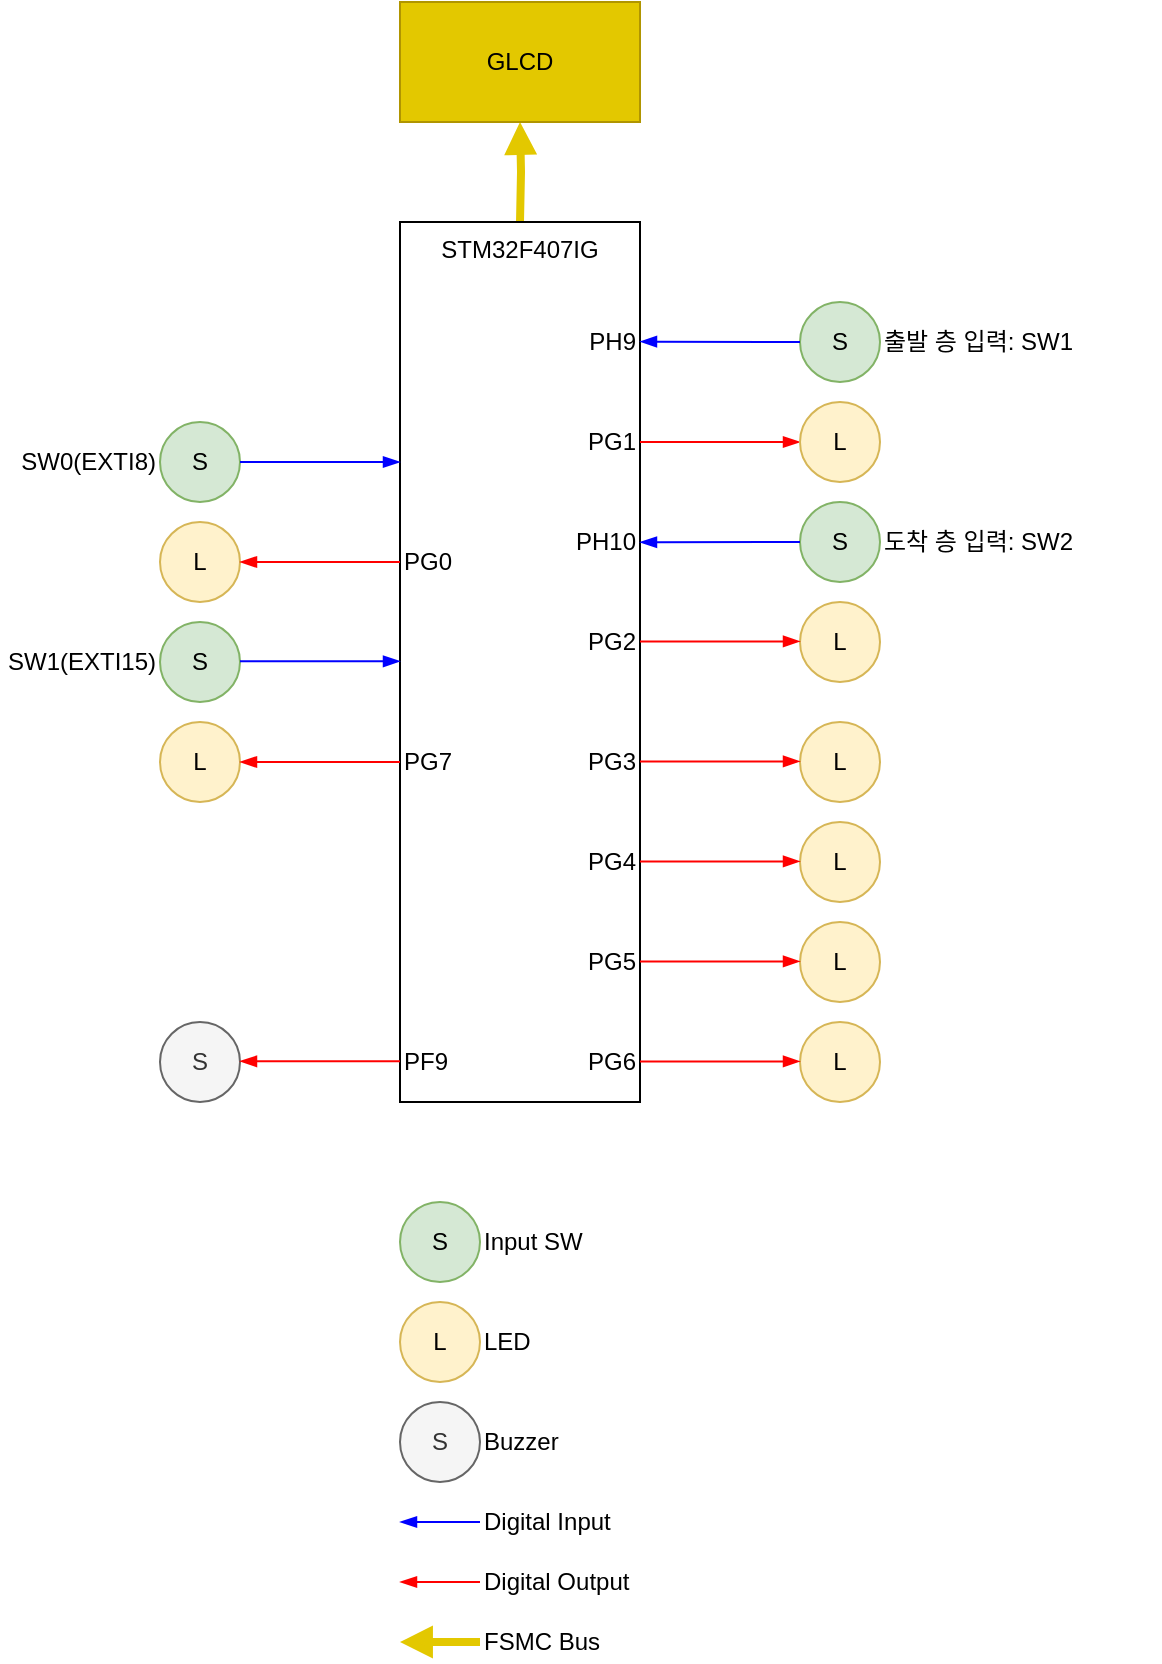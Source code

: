 <mxfile version="26.0.16">
  <diagram id="-JPf9DfIHobIiQGsJgct" name="페이지-1">
    <mxGraphModel dx="676" dy="1060" grid="0" gridSize="10" guides="1" tooltips="1" connect="1" arrows="1" fold="1" page="1" pageScale="1" pageWidth="827" pageHeight="1169" math="0" shadow="0">
      <root>
        <mxCell id="0" />
        <mxCell id="1" parent="0" />
        <mxCell id="bDIthSmuRQuSU5oMbq2F-1" value="" style="edgeStyle=orthogonalEdgeStyle;rounded=0;orthogonalLoop=1;jettySize=auto;html=1;fillColor=#e3c800;strokeColor=light-dark(#e3c800, #8d7600);strokeWidth=4;endArrow=block;endFill=1;" edge="1" parent="1" target="bDIthSmuRQuSU5oMbq2F-27">
          <mxGeometry relative="1" as="geometry">
            <mxPoint x="360" y="310" as="sourcePoint" />
          </mxGeometry>
        </mxCell>
        <mxCell id="bDIthSmuRQuSU5oMbq2F-27" value="GLCD" style="rounded=0;whiteSpace=wrap;html=1;fillColor=#e3c800;strokeColor=#B09500;fontColor=#000000;" vertex="1" parent="1">
          <mxGeometry x="300" y="200" width="120" height="60" as="geometry" />
        </mxCell>
        <mxCell id="bDIthSmuRQuSU5oMbq2F-65" value="STM32F407IG" style="rounded=0;whiteSpace=wrap;html=1;verticalAlign=top;" vertex="1" parent="1">
          <mxGeometry x="300" y="310" width="120" height="440" as="geometry" />
        </mxCell>
        <mxCell id="bDIthSmuRQuSU5oMbq2F-68" value="S" style="ellipse;whiteSpace=wrap;html=1;aspect=fixed;direction=south;fillColor=#d5e8d4;strokeColor=#82b366;" vertex="1" parent="1">
          <mxGeometry x="500" y="450" width="40" height="40" as="geometry" />
        </mxCell>
        <mxCell id="bDIthSmuRQuSU5oMbq2F-69" value="S" style="ellipse;whiteSpace=wrap;html=1;aspect=fixed;direction=south;fillColor=#d5e8d4;strokeColor=#82b366;" vertex="1" parent="1">
          <mxGeometry x="500" y="350" width="40" height="40" as="geometry" />
        </mxCell>
        <mxCell id="bDIthSmuRQuSU5oMbq2F-70" value="" style="endArrow=blockThin;html=1;rounded=0;exitX=0.5;exitY=1;exitDx=0;exitDy=0;endFill=1;strokeColor=#0000FF;entryX=1;entryY=0.045;entryDx=0;entryDy=0;entryPerimeter=0;" edge="1" parent="1" source="bDIthSmuRQuSU5oMbq2F-69">
          <mxGeometry width="50" height="50" relative="1" as="geometry">
            <mxPoint x="530" y="390" as="sourcePoint" />
            <mxPoint x="420.0" y="369.8" as="targetPoint" />
          </mxGeometry>
        </mxCell>
        <mxCell id="bDIthSmuRQuSU5oMbq2F-71" value="" style="endArrow=blockThin;html=1;rounded=0;exitX=0.5;exitY=1;exitDx=0;exitDy=0;endFill=1;strokeColor=#0000FF;entryX=1;entryY=0.273;entryDx=0;entryDy=0;entryPerimeter=0;" edge="1" parent="1" source="bDIthSmuRQuSU5oMbq2F-68">
          <mxGeometry width="50" height="50" relative="1" as="geometry">
            <mxPoint x="510" y="430" as="sourcePoint" />
            <mxPoint x="420.0" y="470.12" as="targetPoint" />
          </mxGeometry>
        </mxCell>
        <mxCell id="bDIthSmuRQuSU5oMbq2F-74" value="출발 층 입력: SW1" style="text;html=1;align=left;verticalAlign=middle;whiteSpace=wrap;rounded=0;" vertex="1" parent="1">
          <mxGeometry x="540" y="355" width="130" height="30" as="geometry" />
        </mxCell>
        <mxCell id="bDIthSmuRQuSU5oMbq2F-76" value="도착 층 입력: SW2" style="text;html=1;align=left;verticalAlign=middle;whiteSpace=wrap;rounded=0;" vertex="1" parent="1">
          <mxGeometry x="540" y="455" width="140" height="30" as="geometry" />
        </mxCell>
        <mxCell id="bDIthSmuRQuSU5oMbq2F-77" value="PG2" style="text;html=1;align=right;verticalAlign=middle;whiteSpace=wrap;rounded=0;" vertex="1" parent="1">
          <mxGeometry x="390" y="505" width="30" height="30" as="geometry" />
        </mxCell>
        <mxCell id="bDIthSmuRQuSU5oMbq2F-79" value="PG3" style="text;html=1;align=right;verticalAlign=middle;whiteSpace=wrap;rounded=0;" vertex="1" parent="1">
          <mxGeometry x="390" y="565" width="30" height="30" as="geometry" />
        </mxCell>
        <mxCell id="bDIthSmuRQuSU5oMbq2F-82" value="S" style="ellipse;whiteSpace=wrap;html=1;aspect=fixed;direction=south;fillColor=#d5e8d4;strokeColor=#82b366;" vertex="1" parent="1">
          <mxGeometry x="180" y="510" width="40" height="40" as="geometry" />
        </mxCell>
        <mxCell id="bDIthSmuRQuSU5oMbq2F-83" value="S" style="ellipse;whiteSpace=wrap;html=1;aspect=fixed;direction=south;fillColor=#d5e8d4;strokeColor=#82b366;" vertex="1" parent="1">
          <mxGeometry x="180" y="410" width="40" height="40" as="geometry" />
        </mxCell>
        <mxCell id="bDIthSmuRQuSU5oMbq2F-84" value="L" style="ellipse;whiteSpace=wrap;html=1;aspect=fixed;direction=south;fillColor=#fff2cc;strokeColor=#d6b656;" vertex="1" parent="1">
          <mxGeometry x="180" y="560" width="40" height="40" as="geometry" />
        </mxCell>
        <mxCell id="bDIthSmuRQuSU5oMbq2F-85" value="L" style="ellipse;whiteSpace=wrap;html=1;aspect=fixed;direction=south;fillColor=#fff2cc;strokeColor=#d6b656;" vertex="1" parent="1">
          <mxGeometry x="180" y="460" width="40" height="40" as="geometry" />
        </mxCell>
        <mxCell id="bDIthSmuRQuSU5oMbq2F-86" value="&lt;div&gt;PG0&lt;/div&gt;" style="text;html=1;align=left;verticalAlign=middle;whiteSpace=wrap;rounded=0;" vertex="1" parent="1">
          <mxGeometry x="300" y="465" width="30" height="30" as="geometry" />
        </mxCell>
        <mxCell id="bDIthSmuRQuSU5oMbq2F-87" value="&lt;div&gt;PG7&lt;/div&gt;" style="text;html=1;align=left;verticalAlign=middle;whiteSpace=wrap;rounded=0;" vertex="1" parent="1">
          <mxGeometry x="300" y="565" width="30" height="30" as="geometry" />
        </mxCell>
        <mxCell id="bDIthSmuRQuSU5oMbq2F-88" value="&lt;div&gt;SW0(EXTI8)&lt;/div&gt;" style="text;html=1;align=right;verticalAlign=middle;whiteSpace=wrap;rounded=0;" vertex="1" parent="1">
          <mxGeometry x="110" y="415" width="70" height="30" as="geometry" />
        </mxCell>
        <mxCell id="bDIthSmuRQuSU5oMbq2F-89" value="SW1(EXTI15)" style="text;html=1;align=right;verticalAlign=middle;whiteSpace=wrap;rounded=0;" vertex="1" parent="1">
          <mxGeometry x="100" y="515" width="80" height="30" as="geometry" />
        </mxCell>
        <mxCell id="bDIthSmuRQuSU5oMbq2F-90" value="S" style="ellipse;whiteSpace=wrap;html=1;aspect=fixed;direction=south;fillColor=#f5f5f5;strokeColor=#666666;fontColor=#333333;" vertex="1" parent="1">
          <mxGeometry x="180" y="710" width="40" height="40" as="geometry" />
        </mxCell>
        <mxCell id="bDIthSmuRQuSU5oMbq2F-91" value="PF9" style="text;html=1;align=left;verticalAlign=middle;whiteSpace=wrap;rounded=0;" vertex="1" parent="1">
          <mxGeometry x="300" y="715" width="30" height="30" as="geometry" />
        </mxCell>
        <mxCell id="bDIthSmuRQuSU5oMbq2F-92" value="" style="endArrow=blockThin;html=1;rounded=0;exitX=0.5;exitY=1;exitDx=0;exitDy=0;entryX=1;entryY=0.051;entryDx=0;entryDy=0;entryPerimeter=0;endFill=1;strokeColor=#FF0000;fillColor=#e51400;" edge="1" parent="1">
          <mxGeometry width="50" height="50" relative="1" as="geometry">
            <mxPoint x="300" y="480" as="sourcePoint" />
            <mxPoint x="220" y="480" as="targetPoint" />
          </mxGeometry>
        </mxCell>
        <mxCell id="bDIthSmuRQuSU5oMbq2F-93" value="" style="endArrow=blockThin;html=1;rounded=0;entryX=0.5;entryY=1;entryDx=0;entryDy=0;endFill=1;strokeColor=#FF0000;fillColor=#e51400;exitX=1;exitY=0.159;exitDx=0;exitDy=0;exitPerimeter=0;" edge="1" parent="1" target="bDIthSmuRQuSU5oMbq2F-111">
          <mxGeometry width="50" height="50" relative="1" as="geometry">
            <mxPoint x="420.0" y="419.96" as="sourcePoint" />
            <mxPoint x="220" y="420" as="targetPoint" />
          </mxGeometry>
        </mxCell>
        <mxCell id="bDIthSmuRQuSU5oMbq2F-94" value="" style="endArrow=blockThin;html=1;rounded=0;exitX=0.5;exitY=1;exitDx=0;exitDy=0;entryX=1;entryY=0.308;entryDx=0;entryDy=0;entryPerimeter=0;endFill=1;strokeColor=#FF0000;fillColor=#e51400;" edge="1" parent="1">
          <mxGeometry width="50" height="50" relative="1" as="geometry">
            <mxPoint x="300" y="580" as="sourcePoint" />
            <mxPoint x="220" y="580" as="targetPoint" />
          </mxGeometry>
        </mxCell>
        <mxCell id="bDIthSmuRQuSU5oMbq2F-95" value="" style="endArrow=none;html=1;rounded=0;exitX=0.5;exitY=1;exitDx=0;exitDy=0;entryX=1;entryY=0.564;entryDx=0;entryDy=0;entryPerimeter=0;endFill=1;strokeColor=#0000FF;fillColor=#e51400;startFill=1;startArrow=blockThin;" edge="1" parent="1">
          <mxGeometry width="50" height="50" relative="1" as="geometry">
            <mxPoint x="300" y="430" as="sourcePoint" />
            <mxPoint x="220" y="430" as="targetPoint" />
          </mxGeometry>
        </mxCell>
        <mxCell id="bDIthSmuRQuSU5oMbq2F-97" value="" style="endArrow=blockThin;html=1;rounded=0;exitX=0.5;exitY=1;exitDx=0;exitDy=0;entryX=1;entryY=0.949;entryDx=0;entryDy=0;entryPerimeter=0;endFill=1;strokeColor=#FF0000;fillColor=#e51400;" edge="1" parent="1">
          <mxGeometry width="50" height="50" relative="1" as="geometry">
            <mxPoint x="300" y="729.66" as="sourcePoint" />
            <mxPoint x="220" y="729.66" as="targetPoint" />
          </mxGeometry>
        </mxCell>
        <mxCell id="bDIthSmuRQuSU5oMbq2F-98" value="S" style="ellipse;whiteSpace=wrap;html=1;aspect=fixed;direction=south;fillColor=#d5e8d4;strokeColor=#82b366;" vertex="1" parent="1">
          <mxGeometry x="300" y="800" width="40" height="40" as="geometry" />
        </mxCell>
        <mxCell id="bDIthSmuRQuSU5oMbq2F-99" value="L" style="ellipse;whiteSpace=wrap;html=1;aspect=fixed;direction=south;fillColor=#fff2cc;strokeColor=#d6b656;" vertex="1" parent="1">
          <mxGeometry x="300" y="850" width="40" height="40" as="geometry" />
        </mxCell>
        <mxCell id="bDIthSmuRQuSU5oMbq2F-100" value="S" style="ellipse;whiteSpace=wrap;html=1;aspect=fixed;direction=south;fillColor=#f5f5f5;strokeColor=#666666;fontColor=#333333;" vertex="1" parent="1">
          <mxGeometry x="300" y="900" width="40" height="40" as="geometry" />
        </mxCell>
        <mxCell id="bDIthSmuRQuSU5oMbq2F-101" value="Buzzer" style="text;html=1;align=left;verticalAlign=middle;whiteSpace=wrap;rounded=0;" vertex="1" parent="1">
          <mxGeometry x="340" y="905" width="130" height="30" as="geometry" />
        </mxCell>
        <mxCell id="bDIthSmuRQuSU5oMbq2F-102" value="LED" style="text;html=1;align=left;verticalAlign=middle;whiteSpace=wrap;rounded=0;" vertex="1" parent="1">
          <mxGeometry x="340" y="855" width="130" height="30" as="geometry" />
        </mxCell>
        <mxCell id="bDIthSmuRQuSU5oMbq2F-103" value="Input SW" style="text;html=1;align=left;verticalAlign=middle;whiteSpace=wrap;rounded=0;" vertex="1" parent="1">
          <mxGeometry x="340" y="805" width="130" height="30" as="geometry" />
        </mxCell>
        <mxCell id="bDIthSmuRQuSU5oMbq2F-104" value="" style="endArrow=blockThin;html=1;rounded=0;exitX=0;exitY=0.5;exitDx=0;exitDy=0;endFill=1;strokeColor=#0000FF;entryX=1;entryY=0.841;entryDx=0;entryDy=0;entryPerimeter=0;" edge="1" parent="1" source="bDIthSmuRQuSU5oMbq2F-106">
          <mxGeometry width="50" height="50" relative="1" as="geometry">
            <mxPoint x="380" y="960" as="sourcePoint" />
            <mxPoint x="300" y="960" as="targetPoint" />
          </mxGeometry>
        </mxCell>
        <mxCell id="bDIthSmuRQuSU5oMbq2F-105" value="" style="endArrow=blockThin;html=1;rounded=0;exitX=0;exitY=0.5;exitDx=0;exitDy=0;entryX=1;entryY=0.949;entryDx=0;entryDy=0;entryPerimeter=0;endFill=1;strokeColor=#FF0000;fillColor=#e51400;" edge="1" parent="1" source="bDIthSmuRQuSU5oMbq2F-107">
          <mxGeometry width="50" height="50" relative="1" as="geometry">
            <mxPoint x="380" y="990" as="sourcePoint" />
            <mxPoint x="300" y="990" as="targetPoint" />
          </mxGeometry>
        </mxCell>
        <mxCell id="bDIthSmuRQuSU5oMbq2F-106" value="Digital Input" style="text;html=1;align=left;verticalAlign=middle;whiteSpace=wrap;rounded=0;" vertex="1" parent="1">
          <mxGeometry x="340" y="950" width="130" height="20" as="geometry" />
        </mxCell>
        <mxCell id="bDIthSmuRQuSU5oMbq2F-107" value="Digital Output" style="text;html=1;align=left;verticalAlign=middle;whiteSpace=wrap;rounded=0;" vertex="1" parent="1">
          <mxGeometry x="340" y="980" width="130" height="20" as="geometry" />
        </mxCell>
        <mxCell id="bDIthSmuRQuSU5oMbq2F-109" value="L" style="ellipse;whiteSpace=wrap;html=1;aspect=fixed;direction=south;fillColor=#fff2cc;strokeColor=#d6b656;" vertex="1" parent="1">
          <mxGeometry x="500" y="560" width="40" height="40" as="geometry" />
        </mxCell>
        <mxCell id="bDIthSmuRQuSU5oMbq2F-110" value="L" style="ellipse;whiteSpace=wrap;html=1;aspect=fixed;direction=south;fillColor=#fff2cc;strokeColor=#d6b656;" vertex="1" parent="1">
          <mxGeometry x="500" y="500" width="40" height="40" as="geometry" />
        </mxCell>
        <mxCell id="bDIthSmuRQuSU5oMbq2F-111" value="L" style="ellipse;whiteSpace=wrap;html=1;aspect=fixed;direction=south;fillColor=#fff2cc;strokeColor=#d6b656;" vertex="1" parent="1">
          <mxGeometry x="500" y="400" width="40" height="40" as="geometry" />
        </mxCell>
        <mxCell id="bDIthSmuRQuSU5oMbq2F-112" value="" style="endArrow=blockThin;html=1;rounded=0;entryX=0.5;entryY=1;entryDx=0;entryDy=0;endFill=1;strokeColor=#FF0000;fillColor=#e51400;exitX=1;exitY=0.159;exitDx=0;exitDy=0;exitPerimeter=0;" edge="1" parent="1">
          <mxGeometry width="50" height="50" relative="1" as="geometry">
            <mxPoint x="420" y="519.71" as="sourcePoint" />
            <mxPoint x="500" y="519.71" as="targetPoint" />
          </mxGeometry>
        </mxCell>
        <mxCell id="bDIthSmuRQuSU5oMbq2F-113" value="" style="endArrow=blockThin;html=1;rounded=0;entryX=0.5;entryY=1;entryDx=0;entryDy=0;endFill=1;strokeColor=#FF0000;fillColor=#e51400;exitX=1;exitY=0.159;exitDx=0;exitDy=0;exitPerimeter=0;" edge="1" parent="1">
          <mxGeometry width="50" height="50" relative="1" as="geometry">
            <mxPoint x="420" y="579.71" as="sourcePoint" />
            <mxPoint x="500" y="579.71" as="targetPoint" />
          </mxGeometry>
        </mxCell>
        <mxCell id="bDIthSmuRQuSU5oMbq2F-119" value="PG4" style="text;html=1;align=right;verticalAlign=middle;whiteSpace=wrap;rounded=0;" vertex="1" parent="1">
          <mxGeometry x="390" y="615" width="30" height="30" as="geometry" />
        </mxCell>
        <mxCell id="bDIthSmuRQuSU5oMbq2F-120" value="L" style="ellipse;whiteSpace=wrap;html=1;aspect=fixed;direction=south;fillColor=#fff2cc;strokeColor=#d6b656;" vertex="1" parent="1">
          <mxGeometry x="500" y="610" width="40" height="40" as="geometry" />
        </mxCell>
        <mxCell id="bDIthSmuRQuSU5oMbq2F-121" value="" style="endArrow=blockThin;html=1;rounded=0;entryX=0.5;entryY=1;entryDx=0;entryDy=0;endFill=1;strokeColor=#FF0000;fillColor=#e51400;exitX=1;exitY=0.159;exitDx=0;exitDy=0;exitPerimeter=0;" edge="1" parent="1">
          <mxGeometry width="50" height="50" relative="1" as="geometry">
            <mxPoint x="420" y="629.71" as="sourcePoint" />
            <mxPoint x="500" y="629.71" as="targetPoint" />
          </mxGeometry>
        </mxCell>
        <mxCell id="bDIthSmuRQuSU5oMbq2F-122" value="PG5" style="text;html=1;align=right;verticalAlign=middle;whiteSpace=wrap;rounded=0;" vertex="1" parent="1">
          <mxGeometry x="390" y="665" width="30" height="30" as="geometry" />
        </mxCell>
        <mxCell id="bDIthSmuRQuSU5oMbq2F-123" value="L" style="ellipse;whiteSpace=wrap;html=1;aspect=fixed;direction=south;fillColor=#fff2cc;strokeColor=#d6b656;" vertex="1" parent="1">
          <mxGeometry x="500" y="660" width="40" height="40" as="geometry" />
        </mxCell>
        <mxCell id="bDIthSmuRQuSU5oMbq2F-124" value="" style="endArrow=blockThin;html=1;rounded=0;entryX=0.5;entryY=1;entryDx=0;entryDy=0;endFill=1;strokeColor=#FF0000;fillColor=#e51400;exitX=1;exitY=0.159;exitDx=0;exitDy=0;exitPerimeter=0;" edge="1" parent="1">
          <mxGeometry width="50" height="50" relative="1" as="geometry">
            <mxPoint x="420" y="679.71" as="sourcePoint" />
            <mxPoint x="500" y="679.71" as="targetPoint" />
          </mxGeometry>
        </mxCell>
        <mxCell id="bDIthSmuRQuSU5oMbq2F-125" value="PG6" style="text;html=1;align=right;verticalAlign=middle;whiteSpace=wrap;rounded=0;" vertex="1" parent="1">
          <mxGeometry x="390" y="715" width="30" height="30" as="geometry" />
        </mxCell>
        <mxCell id="bDIthSmuRQuSU5oMbq2F-126" value="L" style="ellipse;whiteSpace=wrap;html=1;aspect=fixed;direction=south;fillColor=#fff2cc;strokeColor=#d6b656;" vertex="1" parent="1">
          <mxGeometry x="500" y="710" width="40" height="40" as="geometry" />
        </mxCell>
        <mxCell id="bDIthSmuRQuSU5oMbq2F-127" value="" style="endArrow=blockThin;html=1;rounded=0;entryX=0.5;entryY=1;entryDx=0;entryDy=0;endFill=1;strokeColor=#FF0000;fillColor=#e51400;exitX=1;exitY=0.159;exitDx=0;exitDy=0;exitPerimeter=0;" edge="1" parent="1">
          <mxGeometry width="50" height="50" relative="1" as="geometry">
            <mxPoint x="420" y="729.71" as="sourcePoint" />
            <mxPoint x="500" y="729.71" as="targetPoint" />
          </mxGeometry>
        </mxCell>
        <mxCell id="bDIthSmuRQuSU5oMbq2F-128" value="" style="endArrow=none;html=1;rounded=0;exitX=0.5;exitY=1;exitDx=0;exitDy=0;entryX=1;entryY=0.564;entryDx=0;entryDy=0;entryPerimeter=0;endFill=1;strokeColor=#0000FF;fillColor=#e51400;startFill=1;startArrow=blockThin;" edge="1" parent="1">
          <mxGeometry width="50" height="50" relative="1" as="geometry">
            <mxPoint x="300" y="529.66" as="sourcePoint" />
            <mxPoint x="220" y="529.66" as="targetPoint" />
          </mxGeometry>
        </mxCell>
        <mxCell id="bDIthSmuRQuSU5oMbq2F-130" value="PG1" style="text;html=1;align=right;verticalAlign=middle;whiteSpace=wrap;rounded=0;" vertex="1" parent="1">
          <mxGeometry x="390" y="405" width="30" height="30" as="geometry" />
        </mxCell>
        <mxCell id="bDIthSmuRQuSU5oMbq2F-131" value="&lt;span style=&quot;text-align: left;&quot;&gt;PH9&lt;/span&gt;" style="text;html=1;align=right;verticalAlign=middle;whiteSpace=wrap;rounded=0;" vertex="1" parent="1">
          <mxGeometry x="390" y="355" width="30" height="30" as="geometry" />
        </mxCell>
        <mxCell id="bDIthSmuRQuSU5oMbq2F-132" value="&lt;span style=&quot;text-align: left;&quot;&gt;PH10&lt;/span&gt;" style="text;html=1;align=right;verticalAlign=middle;whiteSpace=wrap;rounded=0;" vertex="1" parent="1">
          <mxGeometry x="390" y="455" width="30" height="30" as="geometry" />
        </mxCell>
        <mxCell id="bDIthSmuRQuSU5oMbq2F-133" value="" style="edgeStyle=orthogonalEdgeStyle;rounded=0;orthogonalLoop=1;jettySize=auto;html=1;fillColor=#e3c800;strokeColor=light-dark(#e3c800, #8d7600);strokeWidth=4;endArrow=block;endFill=1;" edge="1" parent="1">
          <mxGeometry relative="1" as="geometry">
            <mxPoint x="340" y="1020" as="sourcePoint" />
            <mxPoint x="300" y="1020" as="targetPoint" />
            <Array as="points">
              <mxPoint x="310" y="1020" />
              <mxPoint x="310" y="1020" />
            </Array>
          </mxGeometry>
        </mxCell>
        <mxCell id="bDIthSmuRQuSU5oMbq2F-134" value="FSMC Bus" style="text;html=1;align=left;verticalAlign=middle;whiteSpace=wrap;rounded=0;" vertex="1" parent="1">
          <mxGeometry x="340" y="1010" width="130" height="20" as="geometry" />
        </mxCell>
      </root>
    </mxGraphModel>
  </diagram>
</mxfile>
